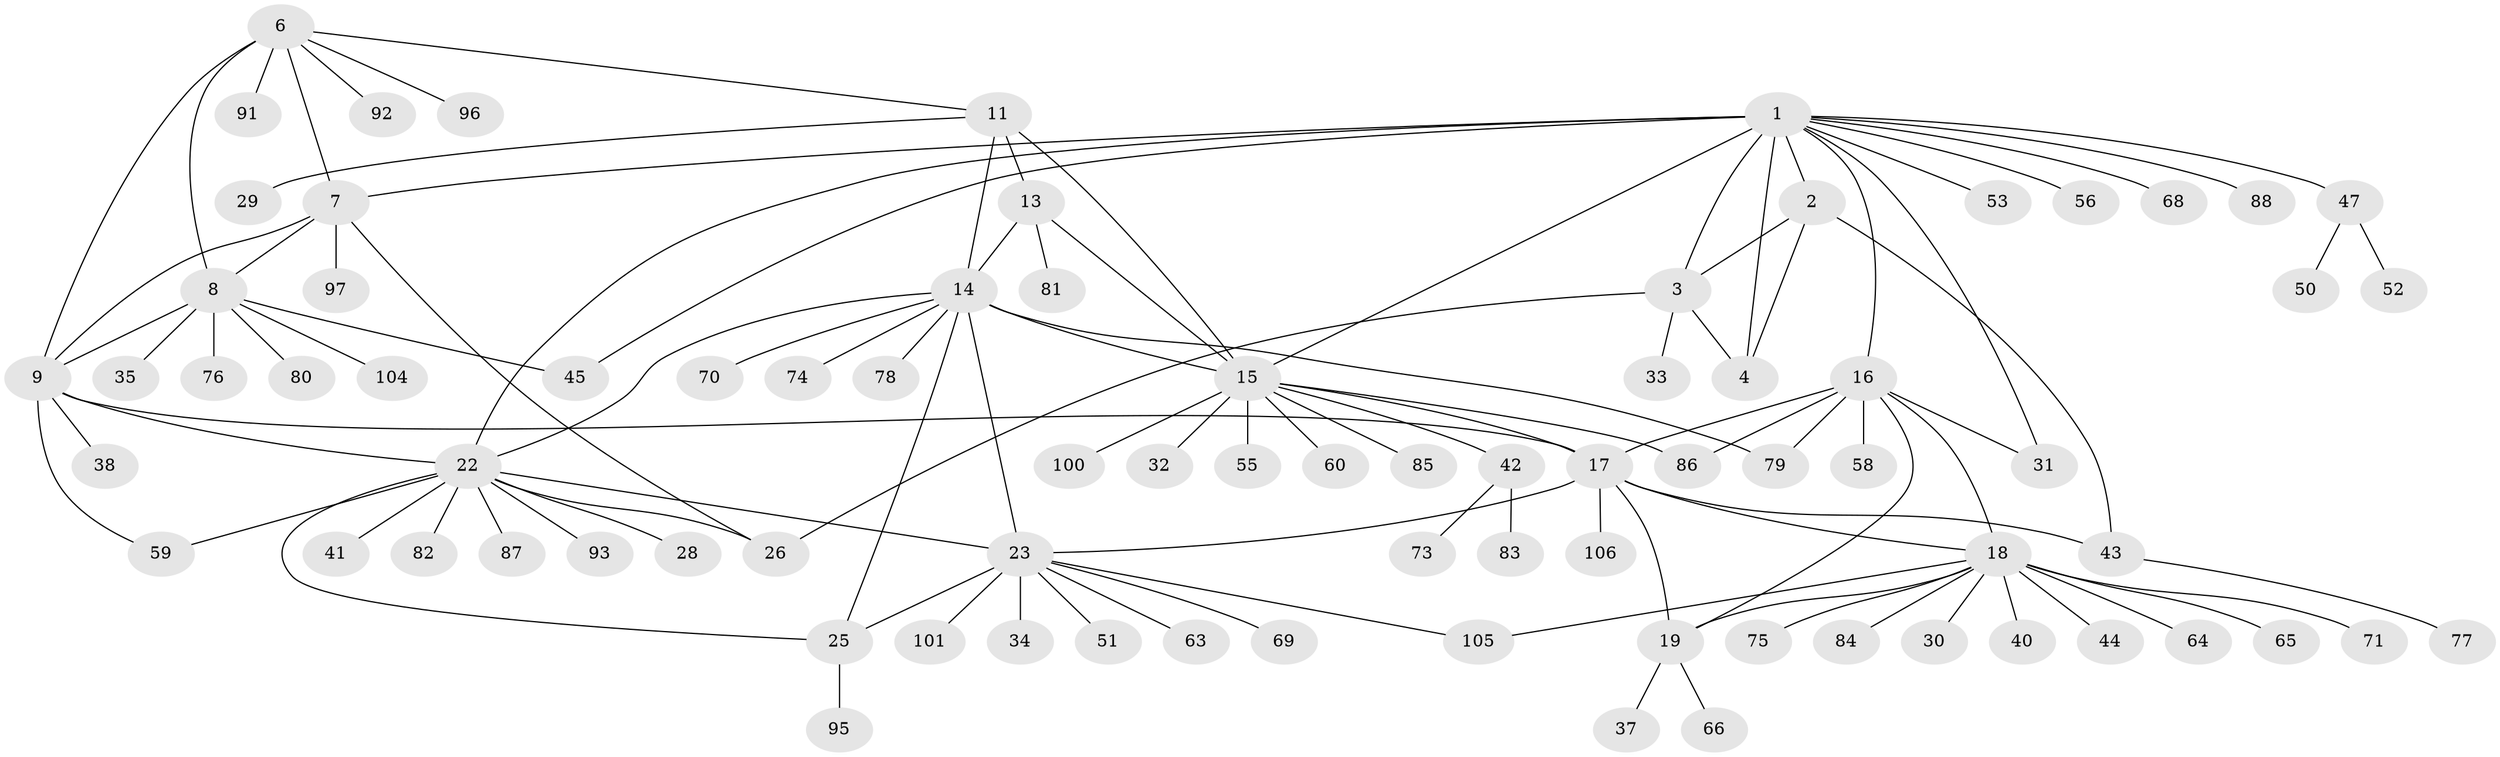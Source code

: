 // original degree distribution, {8: 0.03773584905660377, 5: 0.04716981132075472, 6: 0.03773584905660377, 4: 0.03773584905660377, 12: 0.009433962264150943, 9: 0.03773584905660377, 10: 0.009433962264150943, 14: 0.02830188679245283, 7: 0.009433962264150943, 3: 0.03773584905660377, 1: 0.6037735849056604, 2: 0.10377358490566038}
// Generated by graph-tools (version 1.1) at 2025/42/03/06/25 10:42:06]
// undirected, 81 vertices, 110 edges
graph export_dot {
graph [start="1"]
  node [color=gray90,style=filled];
  1 [super="+5"];
  2;
  3;
  4;
  6 [super="+39"];
  7 [super="+49"];
  8 [super="+90"];
  9 [super="+10"];
  11 [super="+12"];
  13 [super="+62"];
  14 [super="+21"];
  15 [super="+57"];
  16 [super="+20"];
  17 [super="+36"];
  18 [super="+99"];
  19 [super="+46"];
  22 [super="+27"];
  23 [super="+24"];
  25 [super="+67"];
  26 [super="+72"];
  28;
  29;
  30;
  31 [super="+54"];
  32;
  33;
  34;
  35 [super="+48"];
  37;
  38;
  40;
  41;
  42 [super="+103"];
  43;
  44;
  45 [super="+102"];
  47 [super="+94"];
  50;
  51;
  52;
  53;
  55 [super="+61"];
  56 [super="+98"];
  58;
  59;
  60;
  63;
  64;
  65;
  66;
  68;
  69;
  70;
  71;
  73;
  74;
  75;
  76;
  77;
  78;
  79;
  80;
  81;
  82;
  83;
  84;
  85;
  86;
  87 [super="+89"];
  88;
  91;
  92;
  93;
  95;
  96;
  97;
  100;
  101;
  104;
  105;
  106;
  1 -- 2 [weight=2];
  1 -- 3 [weight=2];
  1 -- 4 [weight=2];
  1 -- 15;
  1 -- 31;
  1 -- 47;
  1 -- 56;
  1 -- 68;
  1 -- 7;
  1 -- 45 [weight=2];
  1 -- 16;
  1 -- 53;
  1 -- 22;
  1 -- 88;
  2 -- 3;
  2 -- 4;
  2 -- 43;
  3 -- 4;
  3 -- 26;
  3 -- 33;
  6 -- 7;
  6 -- 8;
  6 -- 9 [weight=2];
  6 -- 91;
  6 -- 92;
  6 -- 96;
  6 -- 11;
  7 -- 8;
  7 -- 9 [weight=2];
  7 -- 97;
  7 -- 26;
  8 -- 9 [weight=2];
  8 -- 35;
  8 -- 45;
  8 -- 76;
  8 -- 80;
  8 -- 104;
  9 -- 38;
  9 -- 17;
  9 -- 22;
  9 -- 59;
  11 -- 13 [weight=2];
  11 -- 14 [weight=2];
  11 -- 15 [weight=2];
  11 -- 29;
  13 -- 14;
  13 -- 15;
  13 -- 81;
  14 -- 15;
  14 -- 70;
  14 -- 74;
  14 -- 78;
  14 -- 79;
  14 -- 22;
  14 -- 23 [weight=2];
  14 -- 25;
  15 -- 17;
  15 -- 32;
  15 -- 42;
  15 -- 55;
  15 -- 60;
  15 -- 85;
  15 -- 86;
  15 -- 100;
  16 -- 17 [weight=2];
  16 -- 18 [weight=2];
  16 -- 19 [weight=2];
  16 -- 31;
  16 -- 58;
  16 -- 86;
  16 -- 79;
  17 -- 18;
  17 -- 19;
  17 -- 43;
  17 -- 106;
  17 -- 23;
  18 -- 19;
  18 -- 30;
  18 -- 40;
  18 -- 44;
  18 -- 64;
  18 -- 65;
  18 -- 71;
  18 -- 75;
  18 -- 84;
  18 -- 105;
  19 -- 37;
  19 -- 66;
  22 -- 23 [weight=2];
  22 -- 25;
  22 -- 26;
  22 -- 28;
  22 -- 41;
  22 -- 59;
  22 -- 82;
  22 -- 87;
  22 -- 93;
  23 -- 25 [weight=2];
  23 -- 34;
  23 -- 69;
  23 -- 101;
  23 -- 105;
  23 -- 51;
  23 -- 63;
  25 -- 95;
  42 -- 73;
  42 -- 83;
  43 -- 77;
  47 -- 50;
  47 -- 52;
}
